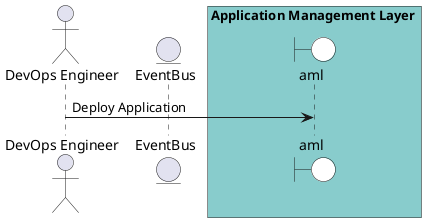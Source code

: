 @startuml

actor "DevOps Engineer"


entity EventBus

box Application Management Layer #88cccc
    boundary aml #white
end box



"DevOps Engineer" -> aml: Deploy Application



@enduml
